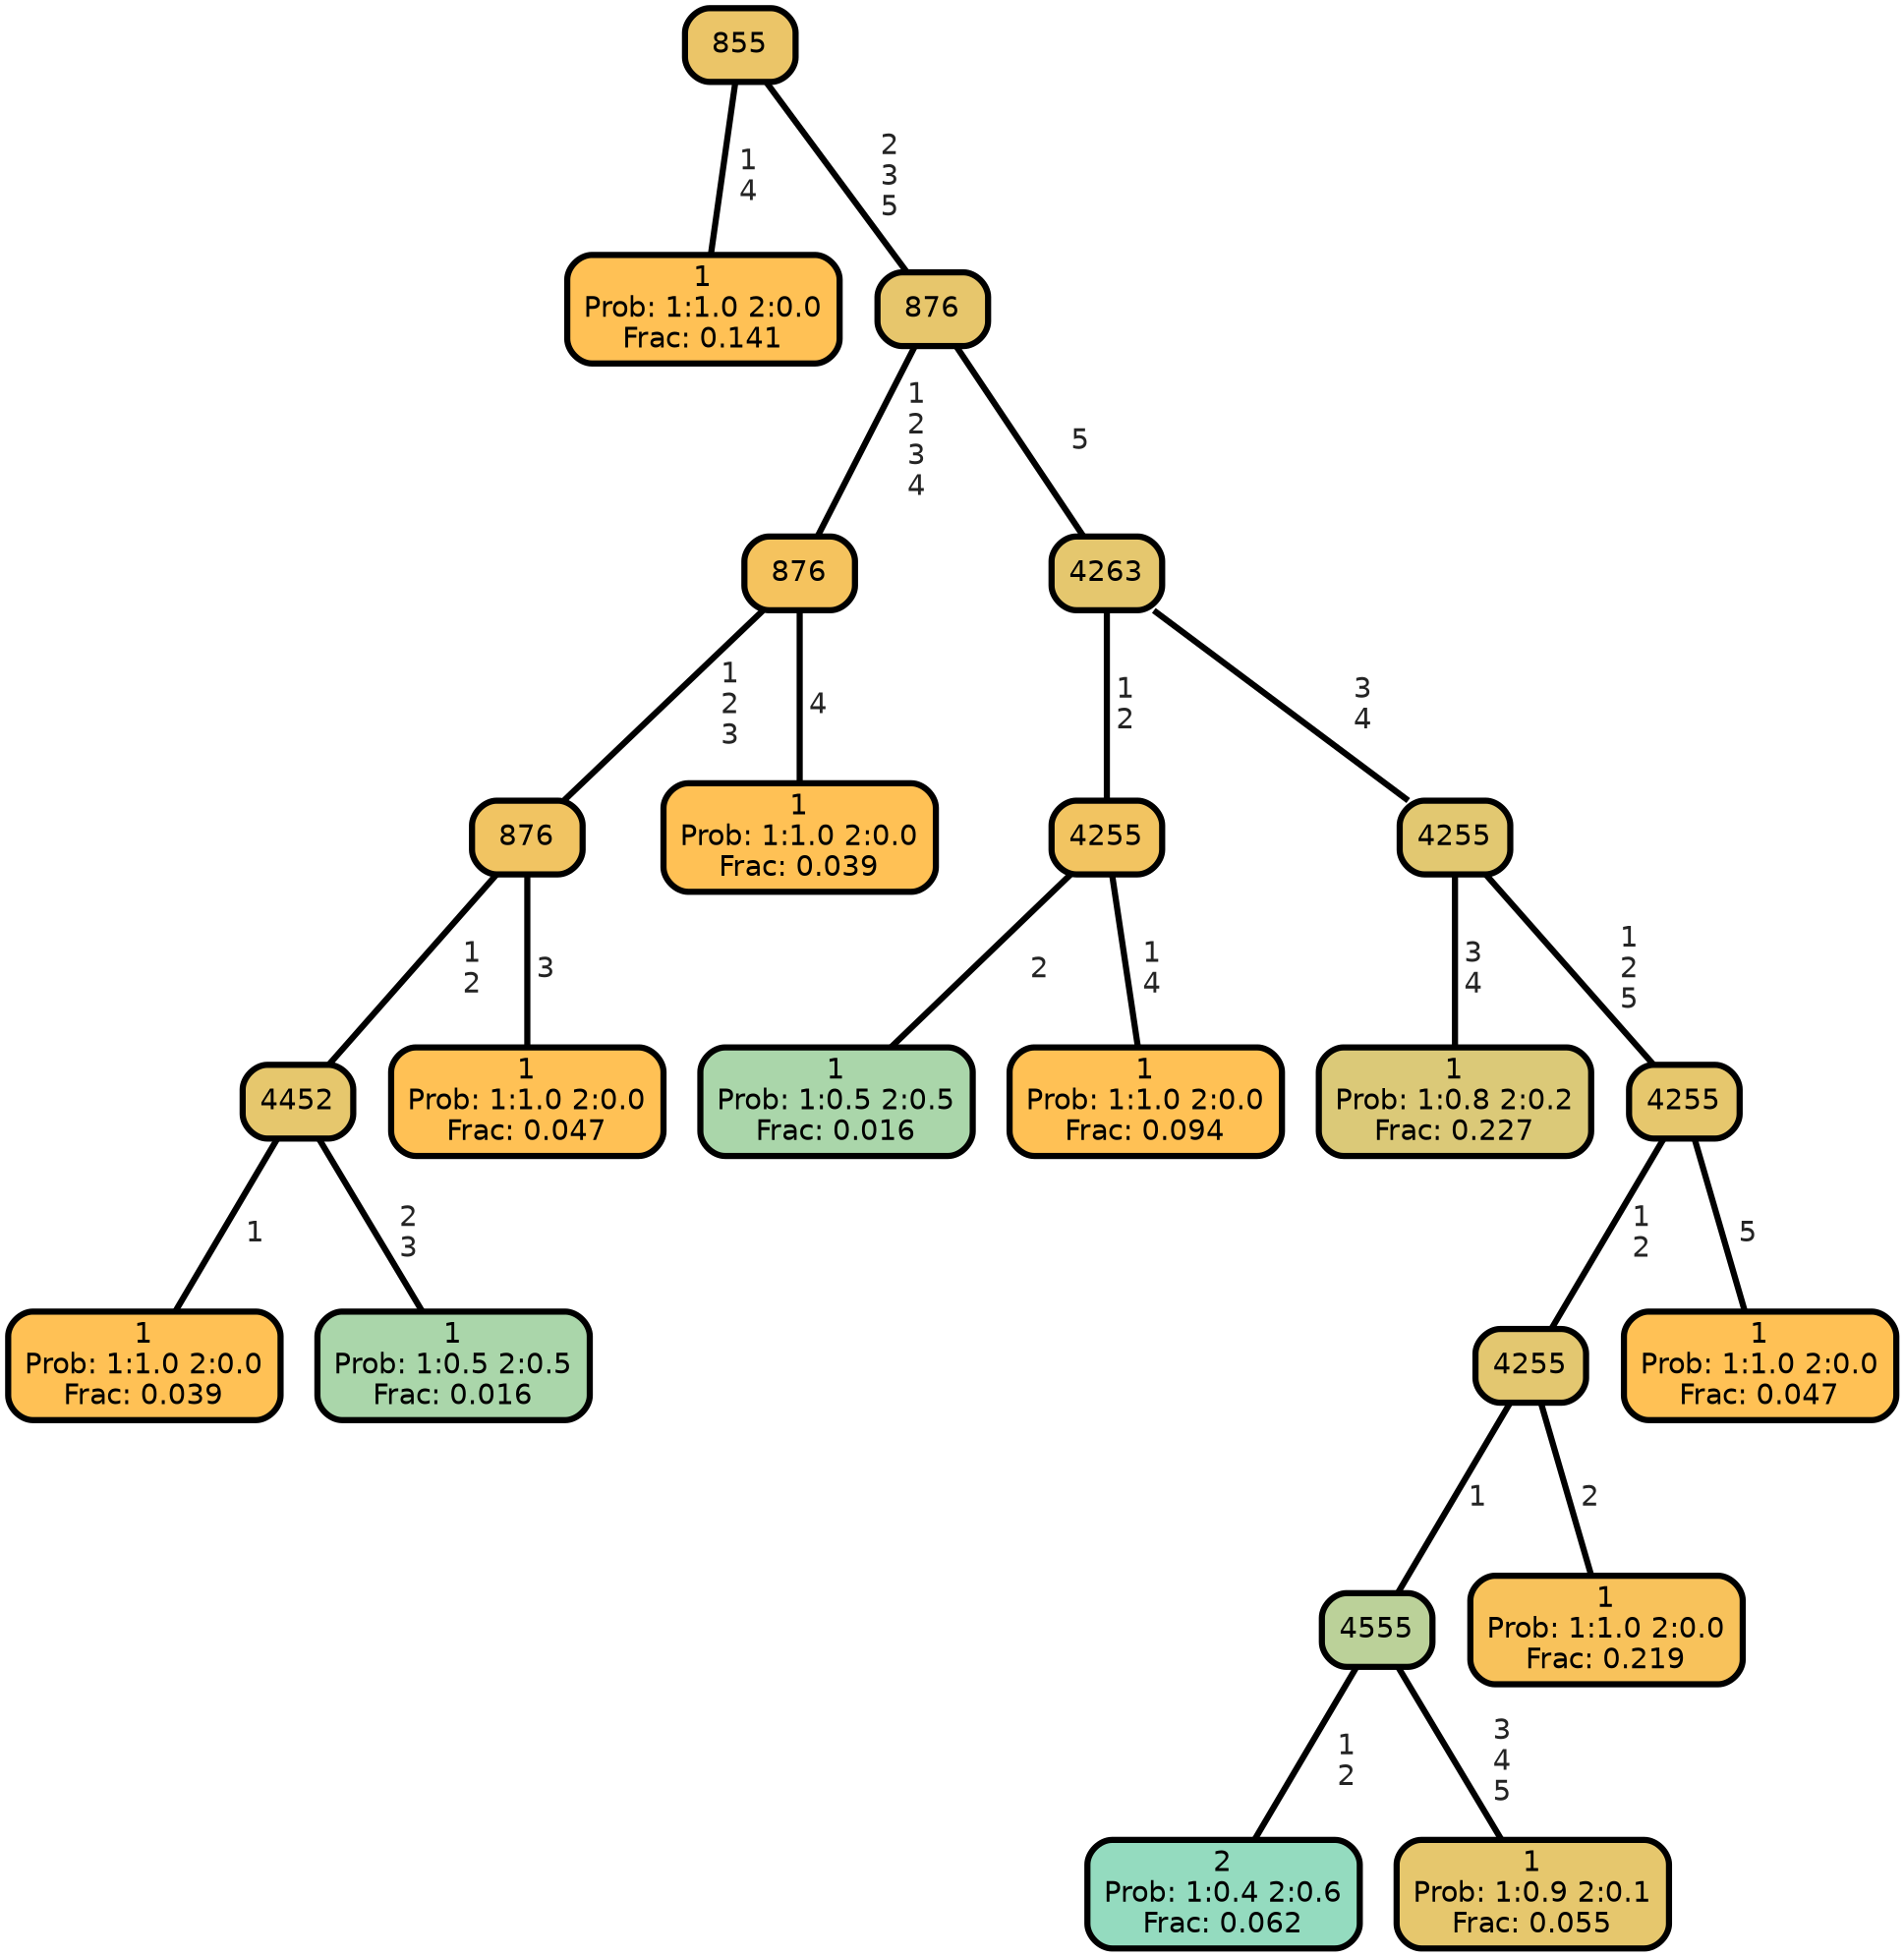 graph Tree {
node [shape=box, style="filled, rounded",color="black",penwidth="3",fontcolor="black",                 fontname=helvetica] ;
graph [ranksep="0 equally", splines=straight,                 bgcolor=transparent, dpi=200] ;
edge [fontname=helvetica, fontweight=bold,fontcolor=grey14,color=black] ;
0 [label="1
Prob: 1:1.0 2:0.0
Frac: 0.141", fillcolor="#ffc155"] ;
1 [label="855", fillcolor="#ebc568"] ;
2 [label="1
Prob: 1:1.0 2:0.0
Frac: 0.039", fillcolor="#ffc155"] ;
3 [label="4452", fillcolor="#e6c76d"] ;
4 [label="1
Prob: 1:0.5 2:0.5
Frac: 0.016", fillcolor="#aad6aa"] ;
5 [label="876", fillcolor="#f1c462"] ;
6 [label="1
Prob: 1:1.0 2:0.0
Frac: 0.047", fillcolor="#ffc155"] ;
7 [label="876", fillcolor="#f5c35e"] ;
8 [label="1
Prob: 1:1.0 2:0.0
Frac: 0.039", fillcolor="#ffc155"] ;
9 [label="876", fillcolor="#e7c66c"] ;
10 [label="1
Prob: 1:0.5 2:0.5
Frac: 0.016", fillcolor="#aad6aa"] ;
11 [label="4255", fillcolor="#f2c461"] ;
12 [label="1
Prob: 1:1.0 2:0.0
Frac: 0.094", fillcolor="#ffc155"] ;
13 [label="4263", fillcolor="#e5c76e"] ;
14 [label="1
Prob: 1:0.8 2:0.2
Frac: 0.227", fillcolor="#dbc978"] ;
15 [label="4255", fillcolor="#e2c871"] ;
16 [label="2
Prob: 1:0.4 2:0.6
Frac: 0.062", fillcolor="#94dbbf"] ;
17 [label="4555", fillcolor="#bbd199"] ;
18 [label="1
Prob: 1:0.9 2:0.1
Frac: 0.055", fillcolor="#e6c76d"] ;
19 [label="4255", fillcolor="#e3c770"] ;
20 [label="1
Prob: 1:1.0 2:0.0
Frac: 0.219", fillcolor="#f8c25b"] ;
21 [label="4255", fillcolor="#e6c76d"] ;
22 [label="1
Prob: 1:1.0 2:0.0
Frac: 0.047", fillcolor="#ffc155"] ;
1 -- 0 [label=" 1\n 4",penwidth=3] ;
1 -- 9 [label=" 2\n 3\n 5",penwidth=3] ;
3 -- 2 [label=" 1",penwidth=3] ;
3 -- 4 [label=" 2\n 3",penwidth=3] ;
5 -- 3 [label=" 1\n 2",penwidth=3] ;
5 -- 6 [label=" 3",penwidth=3] ;
7 -- 5 [label=" 1\n 2\n 3",penwidth=3] ;
7 -- 8 [label=" 4",penwidth=3] ;
9 -- 7 [label=" 1\n 2\n 3\n 4",penwidth=3] ;
9 -- 13 [label=" 5",penwidth=3] ;
11 -- 10 [label=" 2",penwidth=3] ;
11 -- 12 [label=" 1\n 4",penwidth=3] ;
13 -- 11 [label=" 1\n 2",penwidth=3] ;
13 -- 15 [label=" 3\n 4",penwidth=3] ;
15 -- 14 [label=" 3\n 4",penwidth=3] ;
15 -- 21 [label=" 1\n 2\n 5",penwidth=3] ;
17 -- 16 [label=" 1\n 2",penwidth=3] ;
17 -- 18 [label=" 3\n 4\n 5",penwidth=3] ;
19 -- 17 [label=" 1",penwidth=3] ;
19 -- 20 [label=" 2",penwidth=3] ;
21 -- 19 [label=" 1\n 2",penwidth=3] ;
21 -- 22 [label=" 5",penwidth=3] ;
{rank = same;}}